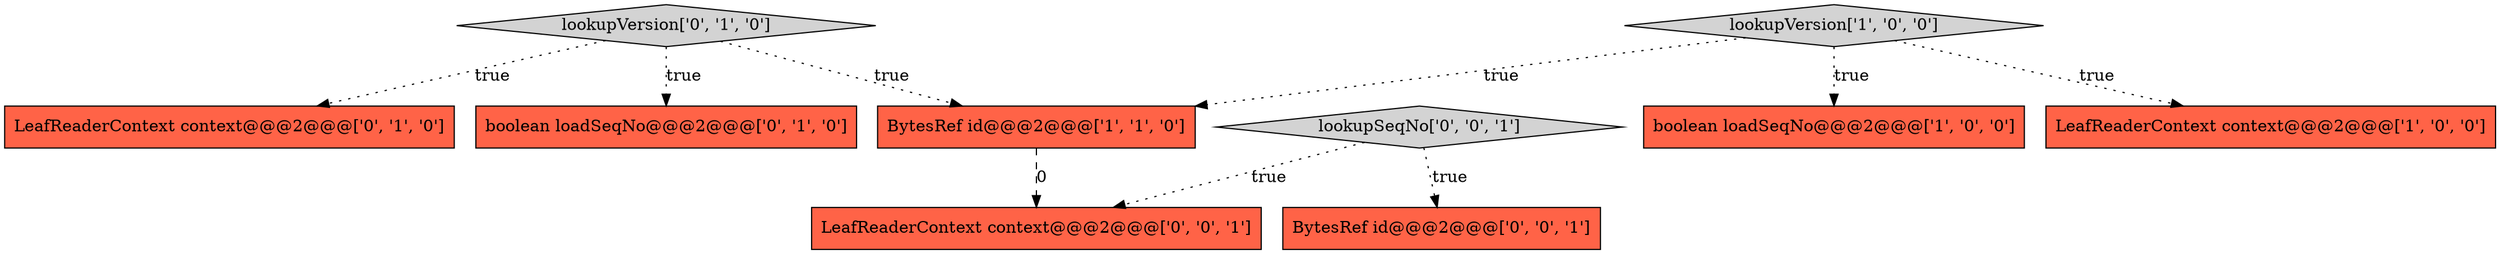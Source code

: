 digraph {
3 [style = filled, label = "BytesRef id@@@2@@@['1', '1', '0']", fillcolor = tomato, shape = box image = "AAA0AAABBB1BBB"];
6 [style = filled, label = "LeafReaderContext context@@@2@@@['0', '1', '0']", fillcolor = tomato, shape = box image = "AAA0AAABBB2BBB"];
5 [style = filled, label = "lookupVersion['0', '1', '0']", fillcolor = lightgray, shape = diamond image = "AAA0AAABBB2BBB"];
1 [style = filled, label = "boolean loadSeqNo@@@2@@@['1', '0', '0']", fillcolor = tomato, shape = box image = "AAA0AAABBB1BBB"];
7 [style = filled, label = "BytesRef id@@@2@@@['0', '0', '1']", fillcolor = tomato, shape = box image = "AAA0AAABBB3BBB"];
9 [style = filled, label = "lookupSeqNo['0', '0', '1']", fillcolor = lightgray, shape = diamond image = "AAA0AAABBB3BBB"];
4 [style = filled, label = "boolean loadSeqNo@@@2@@@['0', '1', '0']", fillcolor = tomato, shape = box image = "AAA0AAABBB2BBB"];
0 [style = filled, label = "LeafReaderContext context@@@2@@@['1', '0', '0']", fillcolor = tomato, shape = box image = "AAA0AAABBB1BBB"];
8 [style = filled, label = "LeafReaderContext context@@@2@@@['0', '0', '1']", fillcolor = tomato, shape = box image = "AAA0AAABBB3BBB"];
2 [style = filled, label = "lookupVersion['1', '0', '0']", fillcolor = lightgray, shape = diamond image = "AAA0AAABBB1BBB"];
2->1 [style = dotted, label="true"];
5->6 [style = dotted, label="true"];
9->8 [style = dotted, label="true"];
2->0 [style = dotted, label="true"];
5->4 [style = dotted, label="true"];
2->3 [style = dotted, label="true"];
3->8 [style = dashed, label="0"];
5->3 [style = dotted, label="true"];
9->7 [style = dotted, label="true"];
}
